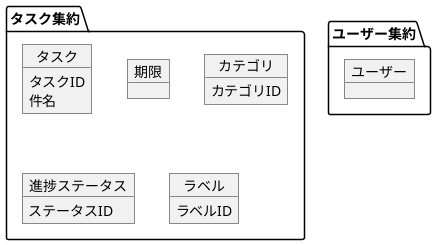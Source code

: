 @startuml
package タスク集約 {
    object タスク {
        タスクID
        件名
    }
    object 期限 {
    }
    object カテゴリ {
        カテゴリID
    }
    object 進捗ステータス {
        ステータスID
    }
    object ラベル {
        ラベルID
    }
}

package ユーザー集約 {
    object ユーザー {
    }
}


@enduml